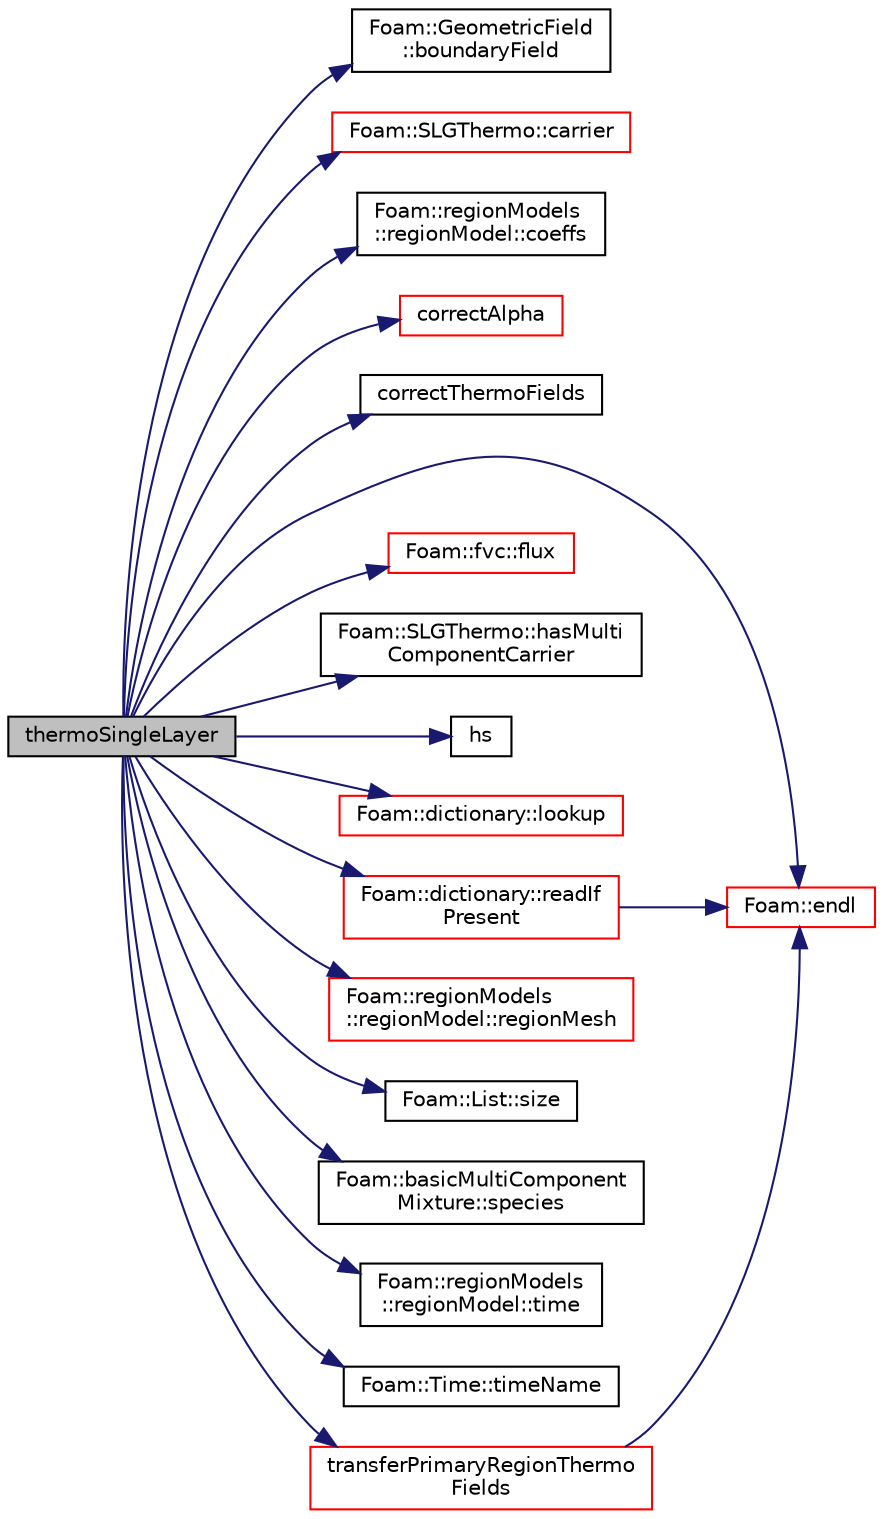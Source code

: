 digraph "thermoSingleLayer"
{
  bgcolor="transparent";
  edge [fontname="Helvetica",fontsize="10",labelfontname="Helvetica",labelfontsize="10"];
  node [fontname="Helvetica",fontsize="10",shape=record];
  rankdir="LR";
  Node1 [label="thermoSingleLayer",height=0.2,width=0.4,color="black", fillcolor="grey75", style="filled", fontcolor="black"];
  Node1 -> Node2 [color="midnightblue",fontsize="10",style="solid",fontname="Helvetica"];
  Node2 [label="Foam::GeometricField\l::boundaryField",height=0.2,width=0.4,color="black",URL="$a00930.html#a6987ef31fb532d0fc43c84eca14fe558",tooltip="Return const-reference to the boundary field. "];
  Node1 -> Node3 [color="midnightblue",fontsize="10",style="solid",fontname="Helvetica"];
  Node3 [label="Foam::SLGThermo::carrier",height=0.2,width=0.4,color="red",URL="$a02408.html#ad09148d289e10bb0f0264a4623d3822b",tooltip="Return reference to the gaseous components. "];
  Node1 -> Node4 [color="midnightblue",fontsize="10",style="solid",fontname="Helvetica"];
  Node4 [label="Foam::regionModels\l::regionModel::coeffs",height=0.2,width=0.4,color="black",URL="$a02186.html#a5e03e66d7fe69eb6614e215e97aca151",tooltip="Return the model coefficients dictionary. "];
  Node1 -> Node5 [color="midnightblue",fontsize="10",style="solid",fontname="Helvetica"];
  Node5 [label="correctAlpha",height=0.2,width=0.4,color="red",URL="$a02685.html#a9b9c13e04bb2a15b2af3ab1ab682d8ad",tooltip="Correct film coverage field. "];
  Node1 -> Node6 [color="midnightblue",fontsize="10",style="solid",fontname="Helvetica"];
  Node6 [label="correctThermoFields",height=0.2,width=0.4,color="black",URL="$a02685.html#abdbc91108d3ef2f4f1705e42b4f9f63b",tooltip="Correct the thermo fields. "];
  Node1 -> Node7 [color="midnightblue",fontsize="10",style="solid",fontname="Helvetica"];
  Node7 [label="Foam::endl",height=0.2,width=0.4,color="red",URL="$a10887.html#a2db8fe02a0d3909e9351bb4275b23ce4",tooltip="Add newline and flush stream. "];
  Node1 -> Node8 [color="midnightblue",fontsize="10",style="solid",fontname="Helvetica"];
  Node8 [label="Foam::fvc::flux",height=0.2,width=0.4,color="red",URL="$a10922.html#a8fc1922666ca94c5fd207b8b96f99467",tooltip="Return the face-flux field obtained from the given volVectorField. "];
  Node1 -> Node9 [color="midnightblue",fontsize="10",style="solid",fontname="Helvetica"];
  Node9 [label="Foam::SLGThermo::hasMulti\lComponentCarrier",height=0.2,width=0.4,color="black",URL="$a02408.html#adfd7b04b6b08992af424d69313843482",tooltip="Thermo database has multi-component carrier flag. "];
  Node1 -> Node10 [color="midnightblue",fontsize="10",style="solid",fontname="Helvetica"];
  Node10 [label="hs",height=0.2,width=0.4,color="black",URL="$a02685.html#aea9fbe06b8d45ddf5161230c0fc45f3c",tooltip="Return the film sensible enthalpy [J/kg]. "];
  Node1 -> Node11 [color="midnightblue",fontsize="10",style="solid",fontname="Helvetica"];
  Node11 [label="Foam::dictionary::lookup",height=0.2,width=0.4,color="red",URL="$a00526.html#a8baab402d653d6e789f67c57e23a5b59",tooltip="Find and return an entry data stream. "];
  Node1 -> Node12 [color="midnightblue",fontsize="10",style="solid",fontname="Helvetica"];
  Node12 [label="Foam::dictionary::readIf\lPresent",height=0.2,width=0.4,color="red",URL="$a00526.html#ac3502a72e9d1a84f63c4919b78595cd4",tooltip="Find an entry if present, and assign to T. "];
  Node12 -> Node7 [color="midnightblue",fontsize="10",style="solid",fontname="Helvetica"];
  Node1 -> Node13 [color="midnightblue",fontsize="10",style="solid",fontname="Helvetica"];
  Node13 [label="Foam::regionModels\l::regionModel::regionMesh",height=0.2,width=0.4,color="red",URL="$a02186.html#a0c7874a65eec16e2afa43acd6055b16a",tooltip="Return the region mesh database. "];
  Node1 -> Node14 [color="midnightblue",fontsize="10",style="solid",fontname="Helvetica"];
  Node14 [label="Foam::List::size",height=0.2,width=0.4,color="black",URL="$a01392.html#a8a5f6fa29bd4b500caf186f60245b384",tooltip="Override size to be inconsistent with allocated storage. "];
  Node1 -> Node15 [color="midnightblue",fontsize="10",style="solid",fontname="Helvetica"];
  Node15 [label="Foam::basicMultiComponent\lMixture::species",height=0.2,width=0.4,color="black",URL="$a00105.html#ac3684786b3929e4b59bca4087f9f4609",tooltip="Return the table of species. "];
  Node1 -> Node16 [color="midnightblue",fontsize="10",style="solid",fontname="Helvetica"];
  Node16 [label="Foam::regionModels\l::regionModel::time",height=0.2,width=0.4,color="black",URL="$a02186.html#ab5a56b597db315d880e81c09a4341244",tooltip="Return the reference to the time database. "];
  Node1 -> Node17 [color="midnightblue",fontsize="10",style="solid",fontname="Helvetica"];
  Node17 [label="Foam::Time::timeName",height=0.2,width=0.4,color="black",URL="$a02693.html#a5ae6a110de1b22323e19a46943c7f0c1",tooltip="Return time name of given scalar time. "];
  Node1 -> Node18 [color="midnightblue",fontsize="10",style="solid",fontname="Helvetica"];
  Node18 [label="transferPrimaryRegionThermo\lFields",height=0.2,width=0.4,color="red",URL="$a02685.html#a0eb1436faaab45238087d3a515ef1a8b",tooltip="Transfer thermo fields from the primary region to the film region. "];
  Node18 -> Node7 [color="midnightblue",fontsize="10",style="solid",fontname="Helvetica"];
}
